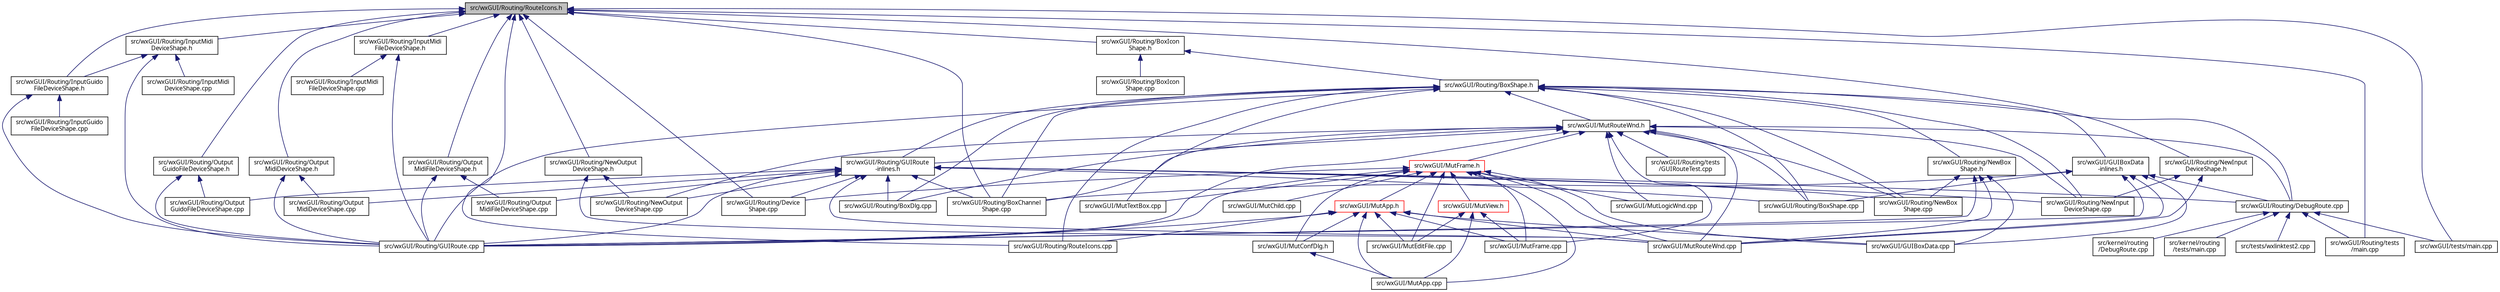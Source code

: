 digraph "src/wxGUI/Routing/RouteIcons.h"
{
  edge [fontname="Sans",fontsize="10",labelfontname="Sans",labelfontsize="10"];
  node [fontname="Sans",fontsize="10",shape=record];
  Node13 [label="src/wxGUI/Routing/RouteIcons.h",height=0.2,width=0.4,color="black", fillcolor="grey75", style="filled", fontcolor="black"];
  Node13 -> Node14 [dir="back",color="midnightblue",fontsize="10",style="solid",fontname="Sans"];
  Node14 [label="src/wxGUI/Routing/BoxIcon\lShape.h",height=0.2,width=0.4,color="black", fillcolor="white", style="filled",URL="$d2/de0/BoxIconShape_8h.html",tooltip="Box icon shape for route window. "];
  Node14 -> Node15 [dir="back",color="midnightblue",fontsize="10",style="solid",fontname="Sans"];
  Node15 [label="src/wxGUI/Routing/BoxShape.h",height=0.2,width=0.4,color="black", fillcolor="white", style="filled",URL="$d9/d49/BoxShape_8h.html",tooltip="Box shape for route window. "];
  Node15 -> Node16 [dir="back",color="midnightblue",fontsize="10",style="solid",fontname="Sans"];
  Node16 [label="src/wxGUI/MutRouteWnd.h",height=0.2,width=0.4,color="black", fillcolor="white", style="filled",URL="$d3/dd7/MutRouteWnd_8h.html"];
  Node16 -> Node17 [dir="back",color="midnightblue",fontsize="10",style="solid",fontname="Sans"];
  Node17 [label="src/wxGUI/MutFrame.h",height=0.2,width=0.4,color="red", fillcolor="white", style="filled",URL="$dd/db5/MutFrame_8h.html"];
  Node17 -> Node18 [dir="back",color="midnightblue",fontsize="10",style="solid",fontname="Sans"];
  Node18 [label="src/wxGUI/MutApp.h",height=0.2,width=0.4,color="red", fillcolor="white", style="filled",URL="$db/dc1/MutApp_8h.html"];
  Node18 -> Node20 [dir="back",color="midnightblue",fontsize="10",style="solid",fontname="Sans"];
  Node20 [label="src/wxGUI/GUIBoxData.cpp",height=0.2,width=0.4,color="black", fillcolor="white", style="filled",URL="$d2/dd3/GUIBoxData_8cpp.html"];
  Node18 -> Node22 [dir="back",color="midnightblue",fontsize="10",style="solid",fontname="Sans"];
  Node22 [label="src/wxGUI/MutApp.cpp",height=0.2,width=0.4,color="black", fillcolor="white", style="filled",URL="$d5/d1c/MutApp_8cpp.html",tooltip="Mutabor Application. "];
  Node18 -> Node23 [dir="back",color="midnightblue",fontsize="10",style="solid",fontname="Sans"];
  Node23 [label="src/wxGUI/MutConfDlg.h",height=0.2,width=0.4,color="black", fillcolor="white", style="filled",URL="$d9/d8f/MutConfDlg_8h.html"];
  Node23 -> Node22 [dir="back",color="midnightblue",fontsize="10",style="solid",fontname="Sans"];
  Node18 -> Node27 [dir="back",color="midnightblue",fontsize="10",style="solid",fontname="Sans"];
  Node27 [label="src/wxGUI/MutEditFile.cpp",height=0.2,width=0.4,color="black", fillcolor="white", style="filled",URL="$d1/da4/MutEditFile_8cpp.html",tooltip="Mutabor Edit window for Mutabor-files. "];
  Node18 -> Node28 [dir="back",color="midnightblue",fontsize="10",style="solid",fontname="Sans"];
  Node28 [label="src/wxGUI/MutFrame.cpp",height=0.2,width=0.4,color="black", fillcolor="white", style="filled",URL="$dc/df3/MutFrame_8cpp.html",tooltip="Mutabor Frame. "];
  Node18 -> Node29 [dir="back",color="midnightblue",fontsize="10",style="solid",fontname="Sans"];
  Node29 [label="src/wxGUI/MutRouteWnd.cpp",height=0.2,width=0.4,color="black", fillcolor="white", style="filled",URL="$dc/def/MutRouteWnd_8cpp.html",tooltip="Routing window. "];
  Node18 -> Node31 [dir="back",color="midnightblue",fontsize="10",style="solid",fontname="Sans"];
  Node31 [label="src/wxGUI/Routing/GUIRoute.cpp",height=0.2,width=0.4,color="black", fillcolor="white", style="filled",URL="$d4/dee/GUIRoute_8cpp.html"];
  Node18 -> Node32 [dir="back",color="midnightblue",fontsize="10",style="solid",fontname="Sans"];
  Node32 [label="src/wxGUI/Routing/RouteIcons.cpp",height=0.2,width=0.4,color="black", fillcolor="white", style="filled",URL="$d1/d28/RouteIcons_8cpp.html",tooltip="Devices base classes. "];
  Node17 -> Node20 [dir="back",color="midnightblue",fontsize="10",style="solid",fontname="Sans"];
  Node17 -> Node22 [dir="back",color="midnightblue",fontsize="10",style="solid",fontname="Sans"];
  Node17 -> Node33 [dir="back",color="midnightblue",fontsize="10",style="solid",fontname="Sans"];
  Node33 [label="src/wxGUI/MutView.h",height=0.2,width=0.4,color="red", fillcolor="white", style="filled",URL="$d0/d9e/MutView_8h.html"];
  Node33 -> Node22 [dir="back",color="midnightblue",fontsize="10",style="solid",fontname="Sans"];
  Node33 -> Node27 [dir="back",color="midnightblue",fontsize="10",style="solid",fontname="Sans"];
  Node33 -> Node28 [dir="back",color="midnightblue",fontsize="10",style="solid",fontname="Sans"];
  Node17 -> Node23 [dir="back",color="midnightblue",fontsize="10",style="solid",fontname="Sans"];
  Node17 -> Node34 [dir="back",color="midnightblue",fontsize="10",style="solid",fontname="Sans"];
  Node34 [label="src/wxGUI/MutChild.cpp",height=0.2,width=0.4,color="black", fillcolor="white", style="filled",URL="$da/d72/MutChild_8cpp.html"];
  Node17 -> Node27 [dir="back",color="midnightblue",fontsize="10",style="solid",fontname="Sans"];
  Node17 -> Node28 [dir="back",color="midnightblue",fontsize="10",style="solid",fontname="Sans"];
  Node17 -> Node35 [dir="back",color="midnightblue",fontsize="10",style="solid",fontname="Sans"];
  Node35 [label="src/wxGUI/MutLogicWnd.cpp",height=0.2,width=0.4,color="black", fillcolor="white", style="filled",URL="$df/d11/MutLogicWnd_8cpp.html",tooltip="Logic window. "];
  Node17 -> Node29 [dir="back",color="midnightblue",fontsize="10",style="solid",fontname="Sans"];
  Node17 -> Node36 [dir="back",color="midnightblue",fontsize="10",style="solid",fontname="Sans"];
  Node36 [label="src/wxGUI/MutTextBox.cpp",height=0.2,width=0.4,color="black", fillcolor="white", style="filled",URL="$df/d3c/MutTextBox_8cpp.html",tooltip="Textbox for Lists. "];
  Node17 -> Node37 [dir="back",color="midnightblue",fontsize="10",style="solid",fontname="Sans"];
  Node37 [label="src/wxGUI/Routing/Device\lShape.cpp",height=0.2,width=0.4,color="black", fillcolor="white", style="filled",URL="$d9/d94/DeviceShape_8cpp.html",tooltip="Device shape base class for route window. "];
  Node17 -> Node31 [dir="back",color="midnightblue",fontsize="10",style="solid",fontname="Sans"];
  Node16 -> Node28 [dir="back",color="midnightblue",fontsize="10",style="solid",fontname="Sans"];
  Node16 -> Node35 [dir="back",color="midnightblue",fontsize="10",style="solid",fontname="Sans"];
  Node16 -> Node29 [dir="back",color="midnightblue",fontsize="10",style="solid",fontname="Sans"];
  Node16 -> Node38 [dir="back",color="midnightblue",fontsize="10",style="solid",fontname="Sans"];
  Node38 [label="src/wxGUI/Routing/GUIRoute\l-inlines.h",height=0.2,width=0.4,color="black", fillcolor="white", style="filled",URL="$d2/d73/GUIRoute-inlines_8h.html"];
  Node38 -> Node29 [dir="back",color="midnightblue",fontsize="10",style="solid",fontname="Sans"];
  Node38 -> Node39 [dir="back",color="midnightblue",fontsize="10",style="solid",fontname="Sans"];
  Node39 [label="src/wxGUI/Routing/BoxChannel\lShape.cpp",height=0.2,width=0.4,color="black", fillcolor="white", style="filled",URL="$d9/d24/BoxChannelShape_8cpp.html",tooltip="Box shape for route window. "];
  Node38 -> Node40 [dir="back",color="midnightblue",fontsize="10",style="solid",fontname="Sans"];
  Node40 [label="src/wxGUI/Routing/BoxDlg.cpp",height=0.2,width=0.4,color="black", fillcolor="white", style="filled",URL="$d3/d2a/BoxDlg_8cpp.html",tooltip="Box dialog. "];
  Node38 -> Node41 [dir="back",color="midnightblue",fontsize="10",style="solid",fontname="Sans"];
  Node41 [label="src/wxGUI/Routing/BoxShape.cpp",height=0.2,width=0.4,color="black", fillcolor="white", style="filled",URL="$d8/db4/BoxShape_8cpp.html",tooltip="Box shape for route window. "];
  Node38 -> Node42 [dir="back",color="midnightblue",fontsize="10",style="solid",fontname="Sans"];
  Node42 [label="src/wxGUI/Routing/DebugRoute.cpp",height=0.2,width=0.4,color="black", fillcolor="white", style="filled",URL="$dc/de8/wxGUI_2Routing_2DebugRoute_8cpp.html",tooltip="Debug functions for routing system. "];
  Node42 -> Node43 [dir="back",color="midnightblue",fontsize="10",style="solid",fontname="Sans"];
  Node43 [label="src/kernel/routing\l/DebugRoute.cpp",height=0.2,width=0.4,color="black", fillcolor="white", style="filled",URL="$d8/d1c/kernel_2routing_2DebugRoute_8cpp.html"];
  Node42 -> Node44 [dir="back",color="midnightblue",fontsize="10",style="solid",fontname="Sans"];
  Node44 [label="src/kernel/routing\l/tests/main.cpp",height=0.2,width=0.4,color="black", fillcolor="white", style="filled",URL="$d1/de6/kernel_2routing_2tests_2main_8cpp.html"];
  Node42 -> Node45 [dir="back",color="midnightblue",fontsize="10",style="solid",fontname="Sans"];
  Node45 [label="src/tests/wxlinktest2.cpp",height=0.2,width=0.4,color="black", fillcolor="white", style="filled",URL="$df/d13/wxlinktest2_8cpp.html"];
  Node42 -> Node46 [dir="back",color="midnightblue",fontsize="10",style="solid",fontname="Sans"];
  Node46 [label="src/wxGUI/Routing/tests\l/main.cpp",height=0.2,width=0.4,color="black", fillcolor="white", style="filled",URL="$da/dee/wxGUI_2Routing_2tests_2main_8cpp.html"];
  Node42 -> Node47 [dir="back",color="midnightblue",fontsize="10",style="solid",fontname="Sans"];
  Node47 [label="src/wxGUI/tests/main.cpp",height=0.2,width=0.4,color="black", fillcolor="white", style="filled",URL="$d9/d27/wxGUI_2tests_2main_8cpp.html"];
  Node38 -> Node37 [dir="back",color="midnightblue",fontsize="10",style="solid",fontname="Sans"];
  Node38 -> Node31 [dir="back",color="midnightblue",fontsize="10",style="solid",fontname="Sans"];
  Node38 -> Node48 [dir="back",color="midnightblue",fontsize="10",style="solid",fontname="Sans"];
  Node48 [label="src/wxGUI/Routing/NewBox\lShape.cpp",height=0.2,width=0.4,color="black", fillcolor="white", style="filled",URL="$d8/dba/NewBoxShape_8cpp.html",tooltip="New box shape for route window. "];
  Node38 -> Node49 [dir="back",color="midnightblue",fontsize="10",style="solid",fontname="Sans"];
  Node49 [label="src/wxGUI/Routing/NewInput\lDeviceShape.cpp",height=0.2,width=0.4,color="black", fillcolor="white", style="filled",URL="$df/d62/NewInputDeviceShape_8cpp.html",tooltip="Devices Basisklassen. "];
  Node38 -> Node50 [dir="back",color="midnightblue",fontsize="10",style="solid",fontname="Sans"];
  Node50 [label="src/wxGUI/Routing/NewOutput\lDeviceShape.cpp",height=0.2,width=0.4,color="black", fillcolor="white", style="filled",URL="$d1/d73/NewOutputDeviceShape_8cpp.html",tooltip="New output device shape for route window. "];
  Node38 -> Node51 [dir="back",color="midnightblue",fontsize="10",style="solid",fontname="Sans"];
  Node51 [label="src/wxGUI/Routing/Output\lGuidoFileDeviceShape.cpp",height=0.2,width=0.4,color="black", fillcolor="white", style="filled",URL="$d3/d21/OutputGuidoFileDeviceShape_8cpp.html",tooltip="Input device shape for reading GUIDO files in the route window. "];
  Node38 -> Node52 [dir="back",color="midnightblue",fontsize="10",style="solid",fontname="Sans"];
  Node52 [label="src/wxGUI/Routing/Output\lMidiDeviceShape.cpp",height=0.2,width=0.4,color="black", fillcolor="white", style="filled",URL="$d6/d68/OutputMidiDeviceShape_8cpp.html",tooltip="MIDI input device shape for route window. "];
  Node38 -> Node53 [dir="back",color="midnightblue",fontsize="10",style="solid",fontname="Sans"];
  Node53 [label="src/wxGUI/Routing/Output\lMidiFileDeviceShape.cpp",height=0.2,width=0.4,color="black", fillcolor="white", style="filled",URL="$d5/d00/OutputMidiFileDeviceShape_8cpp.html",tooltip="Midi fiele input device shape for route window. "];
  Node16 -> Node39 [dir="back",color="midnightblue",fontsize="10",style="solid",fontname="Sans"];
  Node16 -> Node40 [dir="back",color="midnightblue",fontsize="10",style="solid",fontname="Sans"];
  Node16 -> Node41 [dir="back",color="midnightblue",fontsize="10",style="solid",fontname="Sans"];
  Node16 -> Node42 [dir="back",color="midnightblue",fontsize="10",style="solid",fontname="Sans"];
  Node16 -> Node31 [dir="back",color="midnightblue",fontsize="10",style="solid",fontname="Sans"];
  Node16 -> Node48 [dir="back",color="midnightblue",fontsize="10",style="solid",fontname="Sans"];
  Node16 -> Node49 [dir="back",color="midnightblue",fontsize="10",style="solid",fontname="Sans"];
  Node16 -> Node50 [dir="back",color="midnightblue",fontsize="10",style="solid",fontname="Sans"];
  Node16 -> Node54 [dir="back",color="midnightblue",fontsize="10",style="solid",fontname="Sans"];
  Node54 [label="src/wxGUI/Routing/tests\l/GUIRouteTest.cpp",height=0.2,width=0.4,color="black", fillcolor="white", style="filled",URL="$d9/d20/GUIRouteTest_8cpp.html"];
  Node15 -> Node55 [dir="back",color="midnightblue",fontsize="10",style="solid",fontname="Sans"];
  Node55 [label="src/wxGUI/GUIBoxData\l-inlines.h",height=0.2,width=0.4,color="black", fillcolor="white", style="filled",URL="$d5/d12/GUIBoxData-inlines_8h.html"];
  Node55 -> Node20 [dir="back",color="midnightblue",fontsize="10",style="solid",fontname="Sans"];
  Node55 -> Node29 [dir="back",color="midnightblue",fontsize="10",style="solid",fontname="Sans"];
  Node55 -> Node39 [dir="back",color="midnightblue",fontsize="10",style="solid",fontname="Sans"];
  Node55 -> Node41 [dir="back",color="midnightblue",fontsize="10",style="solid",fontname="Sans"];
  Node55 -> Node42 [dir="back",color="midnightblue",fontsize="10",style="solid",fontname="Sans"];
  Node55 -> Node31 [dir="back",color="midnightblue",fontsize="10",style="solid",fontname="Sans"];
  Node15 -> Node56 [dir="back",color="midnightblue",fontsize="10",style="solid",fontname="Sans"];
  Node56 [label="src/wxGUI/Routing/NewBox\lShape.h",height=0.2,width=0.4,color="black", fillcolor="white", style="filled",URL="$d4/dcc/NewBoxShape_8h.html",tooltip="New box shape for route window. "];
  Node56 -> Node20 [dir="back",color="midnightblue",fontsize="10",style="solid",fontname="Sans"];
  Node56 -> Node29 [dir="back",color="midnightblue",fontsize="10",style="solid",fontname="Sans"];
  Node56 -> Node31 [dir="back",color="midnightblue",fontsize="10",style="solid",fontname="Sans"];
  Node56 -> Node48 [dir="back",color="midnightblue",fontsize="10",style="solid",fontname="Sans"];
  Node15 -> Node38 [dir="back",color="midnightblue",fontsize="10",style="solid",fontname="Sans"];
  Node15 -> Node36 [dir="back",color="midnightblue",fontsize="10",style="solid",fontname="Sans"];
  Node15 -> Node39 [dir="back",color="midnightblue",fontsize="10",style="solid",fontname="Sans"];
  Node15 -> Node40 [dir="back",color="midnightblue",fontsize="10",style="solid",fontname="Sans"];
  Node15 -> Node41 [dir="back",color="midnightblue",fontsize="10",style="solid",fontname="Sans"];
  Node15 -> Node42 [dir="back",color="midnightblue",fontsize="10",style="solid",fontname="Sans"];
  Node15 -> Node31 [dir="back",color="midnightblue",fontsize="10",style="solid",fontname="Sans"];
  Node15 -> Node48 [dir="back",color="midnightblue",fontsize="10",style="solid",fontname="Sans"];
  Node15 -> Node49 [dir="back",color="midnightblue",fontsize="10",style="solid",fontname="Sans"];
  Node15 -> Node32 [dir="back",color="midnightblue",fontsize="10",style="solid",fontname="Sans"];
  Node14 -> Node57 [dir="back",color="midnightblue",fontsize="10",style="solid",fontname="Sans"];
  Node57 [label="src/wxGUI/Routing/BoxIcon\lShape.cpp",height=0.2,width=0.4,color="black", fillcolor="white", style="filled",URL="$d7/dcb/BoxIconShape_8cpp.html",tooltip="Box icon shape for route window. "];
  Node13 -> Node58 [dir="back",color="midnightblue",fontsize="10",style="solid",fontname="Sans"];
  Node58 [label="src/wxGUI/Routing/NewInput\lDeviceShape.h",height=0.2,width=0.4,color="black", fillcolor="white", style="filled",URL="$d5/dba/NewInputDeviceShape_8h.html",tooltip="New input device shape for route window. "];
  Node58 -> Node29 [dir="back",color="midnightblue",fontsize="10",style="solid",fontname="Sans"];
  Node58 -> Node49 [dir="back",color="midnightblue",fontsize="10",style="solid",fontname="Sans"];
  Node13 -> Node59 [dir="back",color="midnightblue",fontsize="10",style="solid",fontname="Sans"];
  Node59 [label="src/wxGUI/Routing/NewOutput\lDeviceShape.h",height=0.2,width=0.4,color="black", fillcolor="white", style="filled",URL="$df/d7b/NewOutputDeviceShape_8h.html",tooltip="New output device shape for route window. "];
  Node59 -> Node29 [dir="back",color="midnightblue",fontsize="10",style="solid",fontname="Sans"];
  Node59 -> Node50 [dir="back",color="midnightblue",fontsize="10",style="solid",fontname="Sans"];
  Node13 -> Node39 [dir="back",color="midnightblue",fontsize="10",style="solid",fontname="Sans"];
  Node13 -> Node37 [dir="back",color="midnightblue",fontsize="10",style="solid",fontname="Sans"];
  Node13 -> Node60 [dir="back",color="midnightblue",fontsize="10",style="solid",fontname="Sans"];
  Node60 [label="src/wxGUI/Routing/Output\lMidiDeviceShape.h",height=0.2,width=0.4,color="black", fillcolor="white", style="filled",URL="$d8/dcb/OutputMidiDeviceShape_8h.html",tooltip="MIDI output device shape for route window. "];
  Node60 -> Node31 [dir="back",color="midnightblue",fontsize="10",style="solid",fontname="Sans"];
  Node60 -> Node52 [dir="back",color="midnightblue",fontsize="10",style="solid",fontname="Sans"];
  Node13 -> Node61 [dir="back",color="midnightblue",fontsize="10",style="solid",fontname="Sans"];
  Node61 [label="src/wxGUI/Routing/Output\lMidiFileDeviceShape.h",height=0.2,width=0.4,color="black", fillcolor="white", style="filled",URL="$d4/de8/OutputMidiFileDeviceShape_8h.html",tooltip="MIDI file input device shape. "];
  Node61 -> Node31 [dir="back",color="midnightblue",fontsize="10",style="solid",fontname="Sans"];
  Node61 -> Node53 [dir="back",color="midnightblue",fontsize="10",style="solid",fontname="Sans"];
  Node13 -> Node62 [dir="back",color="midnightblue",fontsize="10",style="solid",fontname="Sans"];
  Node62 [label="src/wxGUI/Routing/Output\lGuidoFileDeviceShape.h",height=0.2,width=0.4,color="black", fillcolor="white", style="filled",URL="$db/d77/OutputGuidoFileDeviceShape_8h.html",tooltip="Devices Basisklassen. "];
  Node62 -> Node31 [dir="back",color="midnightblue",fontsize="10",style="solid",fontname="Sans"];
  Node62 -> Node51 [dir="back",color="midnightblue",fontsize="10",style="solid",fontname="Sans"];
  Node13 -> Node63 [dir="back",color="midnightblue",fontsize="10",style="solid",fontname="Sans"];
  Node63 [label="src/wxGUI/Routing/InputMidi\lDeviceShape.h",height=0.2,width=0.4,color="black", fillcolor="white", style="filled",URL="$d3/d5e/InputMidiDeviceShape_8h.html",tooltip="MIDI input device shape for route window. "];
  Node63 -> Node31 [dir="back",color="midnightblue",fontsize="10",style="solid",fontname="Sans"];
  Node63 -> Node64 [dir="back",color="midnightblue",fontsize="10",style="solid",fontname="Sans"];
  Node64 [label="src/wxGUI/Routing/InputGuido\lFileDeviceShape.h",height=0.2,width=0.4,color="black", fillcolor="white", style="filled",URL="$d9/d0d/InputGuidoFileDeviceShape_8h.html",tooltip="Guido/Salieri file input device class. "];
  Node64 -> Node31 [dir="back",color="midnightblue",fontsize="10",style="solid",fontname="Sans"];
  Node64 -> Node65 [dir="back",color="midnightblue",fontsize="10",style="solid",fontname="Sans"];
  Node65 [label="src/wxGUI/Routing/InputGuido\lFileDeviceShape.cpp",height=0.2,width=0.4,color="black", fillcolor="white", style="filled",URL="$d8/da8/InputGuidoFileDeviceShape_8cpp.html",tooltip="Input device shape for reading GUIDO files in the route window. "];
  Node63 -> Node66 [dir="back",color="midnightblue",fontsize="10",style="solid",fontname="Sans"];
  Node66 [label="src/wxGUI/Routing/InputMidi\lDeviceShape.cpp",height=0.2,width=0.4,color="black", fillcolor="white", style="filled",URL="$d1/d14/InputMidiDeviceShape_8cpp.html",tooltip="MIDI input device shape for route window. "];
  Node13 -> Node67 [dir="back",color="midnightblue",fontsize="10",style="solid",fontname="Sans"];
  Node67 [label="src/wxGUI/Routing/InputMidi\lFileDeviceShape.h",height=0.2,width=0.4,color="black", fillcolor="white", style="filled",URL="$d1/da8/InputMidiFileDeviceShape_8h.html",tooltip="MIDI file input device shape. "];
  Node67 -> Node31 [dir="back",color="midnightblue",fontsize="10",style="solid",fontname="Sans"];
  Node67 -> Node68 [dir="back",color="midnightblue",fontsize="10",style="solid",fontname="Sans"];
  Node68 [label="src/wxGUI/Routing/InputMidi\lFileDeviceShape.cpp",height=0.2,width=0.4,color="black", fillcolor="white", style="filled",URL="$d3/de3/InputMidiFileDeviceShape_8cpp.html",tooltip="Midi fiele input device shape for route window. "];
  Node13 -> Node64 [dir="back",color="midnightblue",fontsize="10",style="solid",fontname="Sans"];
  Node13 -> Node32 [dir="back",color="midnightblue",fontsize="10",style="solid",fontname="Sans"];
  Node13 -> Node46 [dir="back",color="midnightblue",fontsize="10",style="solid",fontname="Sans"];
  Node13 -> Node47 [dir="back",color="midnightblue",fontsize="10",style="solid",fontname="Sans"];
}
